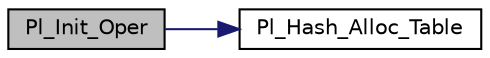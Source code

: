 digraph "Pl_Init_Oper"
{
  edge [fontname="Helvetica",fontsize="10",labelfontname="Helvetica",labelfontsize="10"];
  node [fontname="Helvetica",fontsize="10",shape=record];
  rankdir="LR";
  Node1 [label="Pl_Init_Oper",height=0.2,width=0.4,color="black", fillcolor="grey75", style="filled", fontcolor="black"];
  Node1 -> Node2 [color="midnightblue",fontsize="10",style="solid"];
  Node2 [label="Pl_Hash_Alloc_Table",height=0.2,width=0.4,color="black", fillcolor="white", style="filled",URL="$hash_8c.html#aa2aa8948c25312cf1e00f3481ee782ee"];
}
